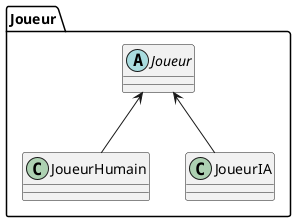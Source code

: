 @startuml
package Joueur{
    abstract class "Joueur" as joueur{}

    class "JoueurHumain" as joueurHumain{}

    class "JoueurIA" as joueurIA{}

    joueurHumain -up-> joueur
    joueurIA -up-> joueur
}
@enduml